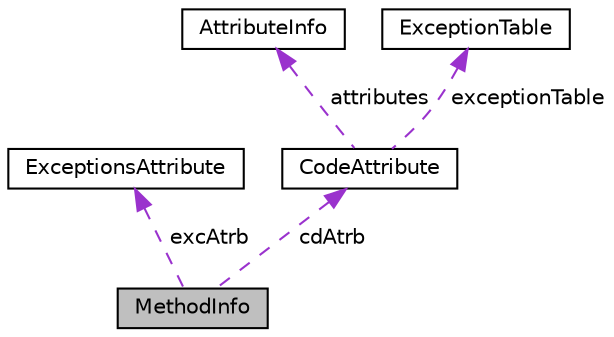 digraph "MethodInfo"
{
  edge [fontname="Helvetica",fontsize="10",labelfontname="Helvetica",labelfontsize="10"];
  node [fontname="Helvetica",fontsize="10",shape=record];
  Node1 [label="MethodInfo",height=0.2,width=0.4,color="black", fillcolor="grey75", style="filled", fontcolor="black"];
  Node2 -> Node1 [dir="back",color="darkorchid3",fontsize="10",style="dashed",label=" excAtrb" ,fontname="Helvetica"];
  Node2 [label="ExceptionsAttribute",height=0.2,width=0.4,color="black", fillcolor="white", style="filled",URL="$structExceptionsAttribute.html"];
  Node3 -> Node1 [dir="back",color="darkorchid3",fontsize="10",style="dashed",label=" cdAtrb" ,fontname="Helvetica"];
  Node3 [label="CodeAttribute",height=0.2,width=0.4,color="black", fillcolor="white", style="filled",URL="$structCodeAttribute.html"];
  Node4 -> Node3 [dir="back",color="darkorchid3",fontsize="10",style="dashed",label=" attributes" ,fontname="Helvetica"];
  Node4 [label="AttributeInfo",height=0.2,width=0.4,color="black", fillcolor="white", style="filled",URL="$structAttributeInfo.html"];
  Node5 -> Node3 [dir="back",color="darkorchid3",fontsize="10",style="dashed",label=" exceptionTable" ,fontname="Helvetica"];
  Node5 [label="ExceptionTable",height=0.2,width=0.4,color="black", fillcolor="white", style="filled",URL="$structExceptionTable.html"];
}
